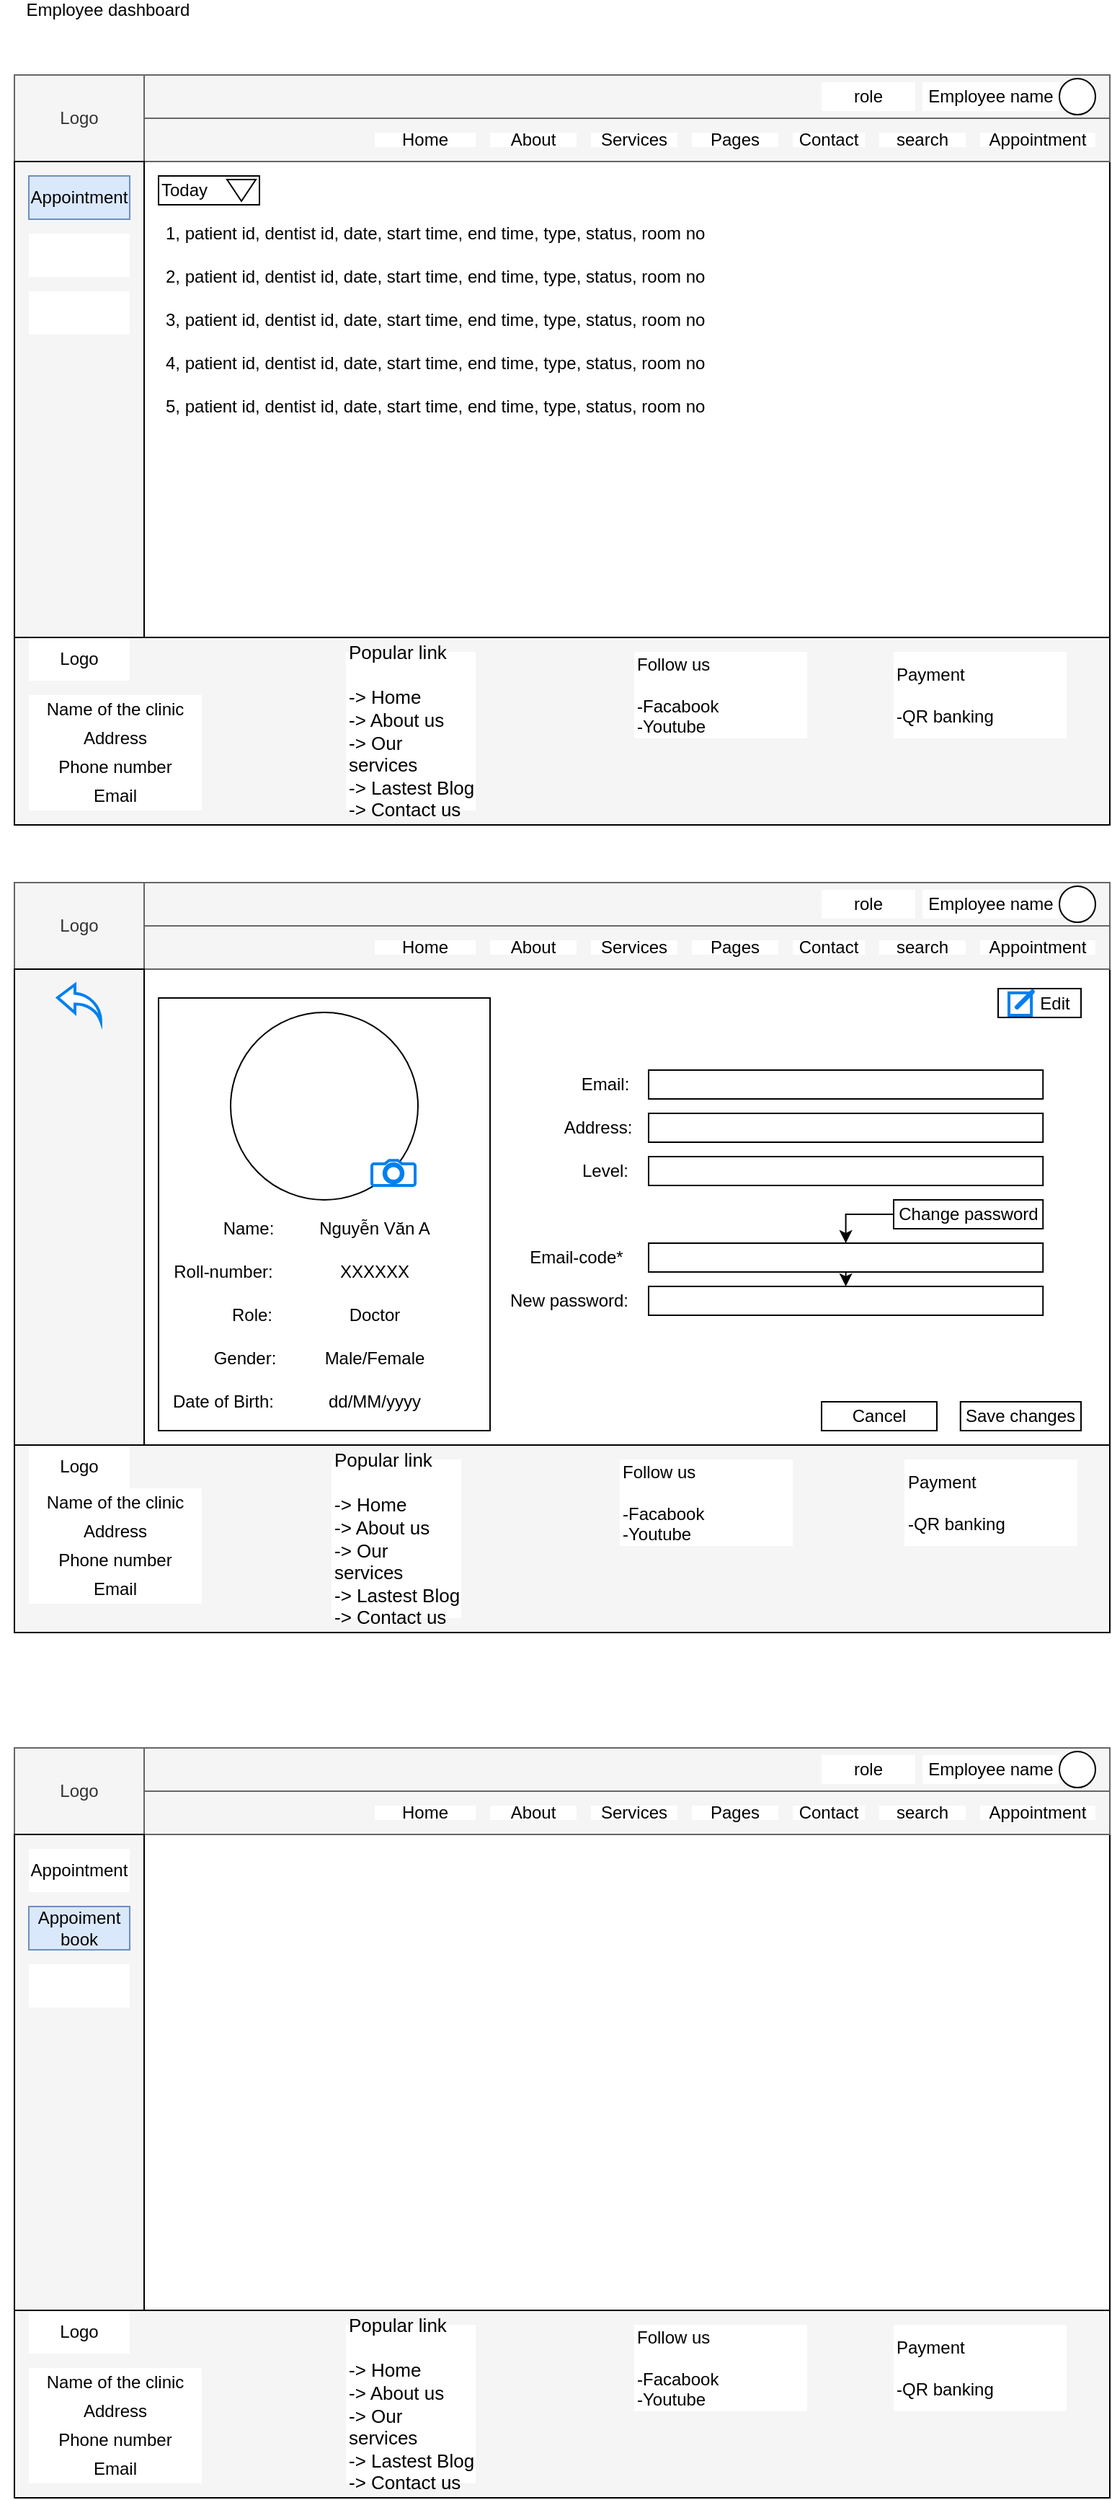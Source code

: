 <mxfile version="24.4.0" type="device">
  <diagram name="Page-1" id="k0tu-8JoDi0TnRKVN1S2">
    <mxGraphModel dx="1842" dy="1072" grid="1" gridSize="10" guides="1" tooltips="1" connect="1" arrows="1" fold="1" page="1" pageScale="1" pageWidth="850" pageHeight="1100" math="0" shadow="0">
      <root>
        <mxCell id="0" />
        <mxCell id="1" parent="0" />
        <mxCell id="kaYRoUPyHofxfCsmNQoP-1" value="" style="rounded=0;whiteSpace=wrap;html=1;" parent="1" vertex="1">
          <mxGeometry x="40" y="80" width="760" height="520" as="geometry" />
        </mxCell>
        <mxCell id="kaYRoUPyHofxfCsmNQoP-2" value="" style="rounded=0;whiteSpace=wrap;html=1;strokeColor=default;fillColor=#f5f5f5;fontColor=#333333;" parent="1" vertex="1">
          <mxGeometry x="40" y="470" width="760" height="130" as="geometry" />
        </mxCell>
        <mxCell id="kaYRoUPyHofxfCsmNQoP-3" value="header" style="rounded=0;whiteSpace=wrap;html=1;strokeColor=none;fillColor=#f5f5f5;fontColor=#333333;align=center;" parent="1" vertex="1">
          <mxGeometry x="40" y="80" width="760" height="60" as="geometry" />
        </mxCell>
        <mxCell id="kaYRoUPyHofxfCsmNQoP-4" value="Employee dashboard" style="rounded=0;whiteSpace=wrap;html=1;strokeColor=none;" parent="1" vertex="1">
          <mxGeometry x="30" y="30" width="150" height="10" as="geometry" />
        </mxCell>
        <mxCell id="kaYRoUPyHofxfCsmNQoP-5" value="Logo" style="rounded=0;whiteSpace=wrap;html=1;strokeColor=#666666;fillColor=#f5f5f5;fontColor=#333333;" parent="1" vertex="1">
          <mxGeometry x="40" y="80" width="90" height="60" as="geometry" />
        </mxCell>
        <mxCell id="kaYRoUPyHofxfCsmNQoP-6" value="" style="rounded=0;whiteSpace=wrap;html=1;strokeColor=#666666;fillColor=#f5f5f5;fontColor=#333333;" parent="1" vertex="1">
          <mxGeometry x="130" y="80" width="670" height="30" as="geometry" />
        </mxCell>
        <mxCell id="kaYRoUPyHofxfCsmNQoP-7" value="" style="rounded=0;whiteSpace=wrap;html=1;fillColor=#f5f5f5;fontColor=#333333;strokeColor=#666666;" parent="1" vertex="1">
          <mxGeometry x="130" y="110" width="670" height="30" as="geometry" />
        </mxCell>
        <mxCell id="kaYRoUPyHofxfCsmNQoP-8" value="Employee name" style="rounded=0;whiteSpace=wrap;html=1;strokeColor=none;" parent="1" vertex="1">
          <mxGeometry x="670" y="85" width="95" height="20" as="geometry" />
        </mxCell>
        <mxCell id="kaYRoUPyHofxfCsmNQoP-11" value="Appointment" style="rounded=0;whiteSpace=wrap;html=1;strokeColor=none;" parent="1" vertex="1">
          <mxGeometry x="710" y="120" width="80" height="10" as="geometry" />
        </mxCell>
        <mxCell id="kaYRoUPyHofxfCsmNQoP-12" value="search" style="rounded=0;whiteSpace=wrap;html=1;strokeColor=none;" parent="1" vertex="1">
          <mxGeometry x="640" y="120" width="60" height="10" as="geometry" />
        </mxCell>
        <mxCell id="kaYRoUPyHofxfCsmNQoP-14" value="Home" style="rounded=0;whiteSpace=wrap;html=1;strokeColor=none;" parent="1" vertex="1">
          <mxGeometry x="290" y="120" width="70" height="10" as="geometry" />
        </mxCell>
        <mxCell id="kaYRoUPyHofxfCsmNQoP-15" value="About" style="rounded=0;whiteSpace=wrap;html=1;strokeColor=none;" parent="1" vertex="1">
          <mxGeometry x="370" y="120" width="60" height="10" as="geometry" />
        </mxCell>
        <mxCell id="kaYRoUPyHofxfCsmNQoP-16" value="Services" style="rounded=0;whiteSpace=wrap;html=1;strokeColor=none;" parent="1" vertex="1">
          <mxGeometry x="440" y="120" width="60" height="10" as="geometry" />
        </mxCell>
        <mxCell id="kaYRoUPyHofxfCsmNQoP-17" value="Pages" style="rounded=0;whiteSpace=wrap;html=1;strokeColor=none;" parent="1" vertex="1">
          <mxGeometry x="510" y="120" width="60" height="10" as="geometry" />
        </mxCell>
        <mxCell id="kaYRoUPyHofxfCsmNQoP-18" value="Contact" style="rounded=0;whiteSpace=wrap;html=1;strokeColor=none;" parent="1" vertex="1">
          <mxGeometry x="580" y="120" width="50" height="10" as="geometry" />
        </mxCell>
        <mxCell id="kaYRoUPyHofxfCsmNQoP-20" value="" style="ellipse;whiteSpace=wrap;html=1;aspect=fixed;" parent="1" vertex="1">
          <mxGeometry x="765" y="82.5" width="25" height="25" as="geometry" />
        </mxCell>
        <mxCell id="kaYRoUPyHofxfCsmNQoP-21" value="Logo" style="rounded=0;whiteSpace=wrap;html=1;strokeColor=none;" parent="1" vertex="1">
          <mxGeometry x="50" y="470" width="70" height="30" as="geometry" />
        </mxCell>
        <mxCell id="kaYRoUPyHofxfCsmNQoP-22" value="" style="rounded=0;whiteSpace=wrap;html=1;fillColor=#f5f5f5;fontColor=#333333;strokeColor=default;" parent="1" vertex="1">
          <mxGeometry x="40" y="140" width="90" height="330" as="geometry" />
        </mxCell>
        <mxCell id="kaYRoUPyHofxfCsmNQoP-23" value="Appointment" style="rounded=0;whiteSpace=wrap;html=1;strokeColor=#6c8ebf;fillColor=#dae8fc;" parent="1" vertex="1">
          <mxGeometry x="50" y="150" width="70" height="30" as="geometry" />
        </mxCell>
        <mxCell id="kaYRoUPyHofxfCsmNQoP-24" value="" style="rounded=0;whiteSpace=wrap;html=1;strokeColor=none;" parent="1" vertex="1">
          <mxGeometry x="50" y="190" width="70" height="30" as="geometry" />
        </mxCell>
        <mxCell id="kaYRoUPyHofxfCsmNQoP-25" value="" style="rounded=0;whiteSpace=wrap;html=1;strokeColor=none;" parent="1" vertex="1">
          <mxGeometry x="50" y="230" width="70" height="30" as="geometry" />
        </mxCell>
        <mxCell id="kaYRoUPyHofxfCsmNQoP-27" value="role" style="rounded=0;whiteSpace=wrap;html=1;strokeColor=none;" parent="1" vertex="1">
          <mxGeometry x="600" y="85" width="65" height="20" as="geometry" />
        </mxCell>
        <mxCell id="kaYRoUPyHofxfCsmNQoP-30" value="" style="rounded=0;whiteSpace=wrap;html=1;" parent="1" vertex="1">
          <mxGeometry x="40" y="640" width="760" height="520" as="geometry" />
        </mxCell>
        <mxCell id="kaYRoUPyHofxfCsmNQoP-31" value="" style="rounded=0;whiteSpace=wrap;html=1;strokeColor=default;fillColor=#f5f5f5;fontColor=#333333;" parent="1" vertex="1">
          <mxGeometry x="40" y="1030" width="760" height="130" as="geometry" />
        </mxCell>
        <mxCell id="kaYRoUPyHofxfCsmNQoP-32" value="header" style="rounded=0;whiteSpace=wrap;html=1;strokeColor=none;fillColor=#f5f5f5;fontColor=#333333;align=center;" parent="1" vertex="1">
          <mxGeometry x="40" y="640" width="760" height="60" as="geometry" />
        </mxCell>
        <mxCell id="kaYRoUPyHofxfCsmNQoP-33" value="Logo" style="rounded=0;whiteSpace=wrap;html=1;strokeColor=#666666;fillColor=#f5f5f5;fontColor=#333333;" parent="1" vertex="1">
          <mxGeometry x="40" y="640" width="90" height="60" as="geometry" />
        </mxCell>
        <mxCell id="kaYRoUPyHofxfCsmNQoP-34" value="" style="rounded=0;whiteSpace=wrap;html=1;strokeColor=#666666;fillColor=#f5f5f5;fontColor=#333333;" parent="1" vertex="1">
          <mxGeometry x="130" y="640" width="670" height="30" as="geometry" />
        </mxCell>
        <mxCell id="kaYRoUPyHofxfCsmNQoP-35" value="" style="rounded=0;whiteSpace=wrap;html=1;fillColor=#f5f5f5;fontColor=#333333;strokeColor=#666666;" parent="1" vertex="1">
          <mxGeometry x="130" y="670" width="670" height="30" as="geometry" />
        </mxCell>
        <mxCell id="kaYRoUPyHofxfCsmNQoP-36" value="Employee name" style="rounded=0;whiteSpace=wrap;html=1;strokeColor=none;" parent="1" vertex="1">
          <mxGeometry x="670" y="645" width="95" height="20" as="geometry" />
        </mxCell>
        <mxCell id="kaYRoUPyHofxfCsmNQoP-37" value="Appointment" style="rounded=0;whiteSpace=wrap;html=1;strokeColor=none;" parent="1" vertex="1">
          <mxGeometry x="710" y="680" width="80" height="10" as="geometry" />
        </mxCell>
        <mxCell id="kaYRoUPyHofxfCsmNQoP-38" value="search" style="rounded=0;whiteSpace=wrap;html=1;strokeColor=none;" parent="1" vertex="1">
          <mxGeometry x="640" y="680" width="60" height="10" as="geometry" />
        </mxCell>
        <mxCell id="kaYRoUPyHofxfCsmNQoP-39" value="Home" style="rounded=0;whiteSpace=wrap;html=1;strokeColor=none;" parent="1" vertex="1">
          <mxGeometry x="290" y="680" width="70" height="10" as="geometry" />
        </mxCell>
        <mxCell id="kaYRoUPyHofxfCsmNQoP-40" value="About" style="rounded=0;whiteSpace=wrap;html=1;strokeColor=none;" parent="1" vertex="1">
          <mxGeometry x="370" y="680" width="60" height="10" as="geometry" />
        </mxCell>
        <mxCell id="kaYRoUPyHofxfCsmNQoP-41" value="Services" style="rounded=0;whiteSpace=wrap;html=1;strokeColor=none;" parent="1" vertex="1">
          <mxGeometry x="440" y="680" width="60" height="10" as="geometry" />
        </mxCell>
        <mxCell id="kaYRoUPyHofxfCsmNQoP-42" value="Pages" style="rounded=0;whiteSpace=wrap;html=1;strokeColor=none;" parent="1" vertex="1">
          <mxGeometry x="510" y="680" width="60" height="10" as="geometry" />
        </mxCell>
        <mxCell id="kaYRoUPyHofxfCsmNQoP-43" value="Contact" style="rounded=0;whiteSpace=wrap;html=1;strokeColor=none;" parent="1" vertex="1">
          <mxGeometry x="580" y="680" width="50" height="10" as="geometry" />
        </mxCell>
        <mxCell id="kaYRoUPyHofxfCsmNQoP-44" value="" style="ellipse;whiteSpace=wrap;html=1;aspect=fixed;" parent="1" vertex="1">
          <mxGeometry x="765" y="642.5" width="25" height="25" as="geometry" />
        </mxCell>
        <mxCell id="kaYRoUPyHofxfCsmNQoP-45" value="Logo" style="rounded=0;whiteSpace=wrap;html=1;strokeColor=none;" parent="1" vertex="1">
          <mxGeometry x="50" y="1030" width="70" height="30" as="geometry" />
        </mxCell>
        <mxCell id="kaYRoUPyHofxfCsmNQoP-46" value="" style="rounded=0;whiteSpace=wrap;html=1;fillColor=#f5f5f5;fontColor=#333333;strokeColor=default;" parent="1" vertex="1">
          <mxGeometry x="40" y="700" width="90" height="330" as="geometry" />
        </mxCell>
        <mxCell id="kaYRoUPyHofxfCsmNQoP-50" value="role" style="rounded=0;whiteSpace=wrap;html=1;strokeColor=none;" parent="1" vertex="1">
          <mxGeometry x="600" y="645" width="65" height="20" as="geometry" />
        </mxCell>
        <mxCell id="kaYRoUPyHofxfCsmNQoP-51" value="" style="rounded=0;whiteSpace=wrap;html=1;" parent="1" vertex="1">
          <mxGeometry x="140" y="720" width="230" height="300" as="geometry" />
        </mxCell>
        <mxCell id="kaYRoUPyHofxfCsmNQoP-52" value="" style="ellipse;whiteSpace=wrap;html=1;aspect=fixed;" parent="1" vertex="1">
          <mxGeometry x="190" y="730" width="130" height="130" as="geometry" />
        </mxCell>
        <mxCell id="kaYRoUPyHofxfCsmNQoP-53" value="Name:" style="rounded=0;whiteSpace=wrap;html=1;strokeColor=none;" parent="1" vertex="1">
          <mxGeometry x="180" y="870" width="45" height="20" as="geometry" />
        </mxCell>
        <mxCell id="kaYRoUPyHofxfCsmNQoP-54" value="Roll-number:" style="rounded=0;whiteSpace=wrap;html=1;strokeColor=none;" parent="1" vertex="1">
          <mxGeometry x="145" y="900" width="80" height="20" as="geometry" />
        </mxCell>
        <mxCell id="kaYRoUPyHofxfCsmNQoP-55" value="Role:" style="rounded=0;whiteSpace=wrap;html=1;strokeColor=none;" parent="1" vertex="1">
          <mxGeometry x="185" y="930" width="40" height="20" as="geometry" />
        </mxCell>
        <mxCell id="kaYRoUPyHofxfCsmNQoP-56" value="Gender:" style="rounded=0;whiteSpace=wrap;html=1;strokeColor=none;" parent="1" vertex="1">
          <mxGeometry x="175" y="960" width="50" height="20" as="geometry" />
        </mxCell>
        <mxCell id="kaYRoUPyHofxfCsmNQoP-57" value="Date of Birth:" style="rounded=0;whiteSpace=wrap;html=1;strokeColor=none;" parent="1" vertex="1">
          <mxGeometry x="145" y="990" width="80" height="20" as="geometry" />
        </mxCell>
        <mxCell id="kaYRoUPyHofxfCsmNQoP-58" value="Nguyễn Văn A" style="rounded=0;whiteSpace=wrap;html=1;strokeColor=none;" parent="1" vertex="1">
          <mxGeometry x="230" y="870" width="120" height="20" as="geometry" />
        </mxCell>
        <mxCell id="kaYRoUPyHofxfCsmNQoP-59" value="XXXXXX" style="rounded=0;whiteSpace=wrap;html=1;strokeColor=none;" parent="1" vertex="1">
          <mxGeometry x="230" y="900" width="120" height="20" as="geometry" />
        </mxCell>
        <mxCell id="kaYRoUPyHofxfCsmNQoP-60" value="Doctor" style="rounded=0;whiteSpace=wrap;html=1;strokeColor=none;" parent="1" vertex="1">
          <mxGeometry x="230" y="930" width="120" height="20" as="geometry" />
        </mxCell>
        <mxCell id="kaYRoUPyHofxfCsmNQoP-61" value="Male/Female" style="rounded=0;whiteSpace=wrap;html=1;strokeColor=none;" parent="1" vertex="1">
          <mxGeometry x="230" y="960" width="120" height="20" as="geometry" />
        </mxCell>
        <mxCell id="kaYRoUPyHofxfCsmNQoP-62" value="dd/MM/yyyy" style="rounded=0;whiteSpace=wrap;html=1;strokeColor=none;" parent="1" vertex="1">
          <mxGeometry x="230" y="990" width="120" height="20" as="geometry" />
        </mxCell>
        <mxCell id="kaYRoUPyHofxfCsmNQoP-69" value="" style="rounded=0;whiteSpace=wrap;html=1;" parent="1" vertex="1">
          <mxGeometry x="480" y="770" width="273.62" height="20" as="geometry" />
        </mxCell>
        <mxCell id="kaYRoUPyHofxfCsmNQoP-70" value="" style="rounded=0;whiteSpace=wrap;html=1;" parent="1" vertex="1">
          <mxGeometry x="480" y="800" width="273.62" height="20" as="geometry" />
        </mxCell>
        <mxCell id="kaYRoUPyHofxfCsmNQoP-71" value="" style="rounded=0;whiteSpace=wrap;html=1;" parent="1" vertex="1">
          <mxGeometry x="480" y="830" width="273.62" height="20" as="geometry" />
        </mxCell>
        <mxCell id="kaYRoUPyHofxfCsmNQoP-91" style="edgeStyle=orthogonalEdgeStyle;rounded=0;orthogonalLoop=1;jettySize=auto;html=1;exitX=0;exitY=0.5;exitDx=0;exitDy=0;entryX=0.5;entryY=0;entryDx=0;entryDy=0;" parent="1" source="kaYRoUPyHofxfCsmNQoP-72" target="kaYRoUPyHofxfCsmNQoP-73" edge="1">
          <mxGeometry relative="1" as="geometry" />
        </mxCell>
        <mxCell id="kaYRoUPyHofxfCsmNQoP-72" value="Change password" style="rounded=0;whiteSpace=wrap;html=1;" parent="1" vertex="1">
          <mxGeometry x="650" y="860" width="103.62" height="20" as="geometry" />
        </mxCell>
        <mxCell id="kaYRoUPyHofxfCsmNQoP-97" style="edgeStyle=orthogonalEdgeStyle;rounded=0;orthogonalLoop=1;jettySize=auto;html=1;exitX=0.5;exitY=1;exitDx=0;exitDy=0;entryX=0.5;entryY=0;entryDx=0;entryDy=0;" parent="1" source="kaYRoUPyHofxfCsmNQoP-73" target="kaYRoUPyHofxfCsmNQoP-94" edge="1">
          <mxGeometry relative="1" as="geometry" />
        </mxCell>
        <mxCell id="kaYRoUPyHofxfCsmNQoP-73" value="" style="rounded=0;whiteSpace=wrap;html=1;" parent="1" vertex="1">
          <mxGeometry x="480" y="890" width="273.62" height="20" as="geometry" />
        </mxCell>
        <mxCell id="kaYRoUPyHofxfCsmNQoP-74" value="Save changes" style="rounded=0;whiteSpace=wrap;html=1;" parent="1" vertex="1">
          <mxGeometry x="696.38" y="1000" width="83.62" height="20" as="geometry" />
        </mxCell>
        <mxCell id="kaYRoUPyHofxfCsmNQoP-75" value="Cancel" style="rounded=0;whiteSpace=wrap;html=1;rotation=0;gradientColor=none;" parent="1" vertex="1">
          <mxGeometry x="600" y="1000" width="80" height="20" as="geometry" />
        </mxCell>
        <mxCell id="kaYRoUPyHofxfCsmNQoP-76" value="Email:" style="rounded=0;whiteSpace=wrap;html=1;strokeColor=none;" parent="1" vertex="1">
          <mxGeometry x="430" y="770" width="40" height="20" as="geometry" />
        </mxCell>
        <mxCell id="kaYRoUPyHofxfCsmNQoP-77" value="Address:" style="rounded=0;whiteSpace=wrap;html=1;strokeColor=none;" parent="1" vertex="1">
          <mxGeometry x="420" y="800" width="50" height="20" as="geometry" />
        </mxCell>
        <mxCell id="kaYRoUPyHofxfCsmNQoP-78" value="Level:" style="rounded=0;whiteSpace=wrap;html=1;strokeColor=none;" parent="1" vertex="1">
          <mxGeometry x="430" y="830" width="40" height="20" as="geometry" />
        </mxCell>
        <mxCell id="kaYRoUPyHofxfCsmNQoP-84" value="Edit&amp;nbsp;&amp;nbsp;" style="rounded=0;whiteSpace=wrap;html=1;align=right;" parent="1" vertex="1">
          <mxGeometry x="722.5" y="713.5" width="57.5" height="20" as="geometry" />
        </mxCell>
        <mxCell id="kaYRoUPyHofxfCsmNQoP-85" value="" style="html=1;verticalLabelPosition=bottom;align=center;labelBackgroundColor=#ffffff;verticalAlign=top;strokeWidth=2;strokeColor=#0080F0;shadow=0;dashed=0;shape=mxgraph.ios7.icons.edit;fontSize=12;" parent="1" vertex="1">
          <mxGeometry x="730" y="715" width="17" height="17" as="geometry" />
        </mxCell>
        <mxCell id="kaYRoUPyHofxfCsmNQoP-89" value="Email-code*" style="rounded=0;whiteSpace=wrap;html=1;strokeColor=none;" parent="1" vertex="1">
          <mxGeometry x="390" y="890" width="80" height="20" as="geometry" />
        </mxCell>
        <mxCell id="kaYRoUPyHofxfCsmNQoP-94" value="" style="rounded=0;whiteSpace=wrap;html=1;" parent="1" vertex="1">
          <mxGeometry x="480" y="920" width="273.62" height="20" as="geometry" />
        </mxCell>
        <mxCell id="kaYRoUPyHofxfCsmNQoP-95" value="New password:" style="rounded=0;whiteSpace=wrap;html=1;strokeColor=none;" parent="1" vertex="1">
          <mxGeometry x="380" y="920" width="90" height="20" as="geometry" />
        </mxCell>
        <mxCell id="kaYRoUPyHofxfCsmNQoP-99" value="Name of the clinic" style="rounded=0;whiteSpace=wrap;html=1;strokeColor=none;" parent="1" vertex="1">
          <mxGeometry x="50" y="510" width="120" height="20" as="geometry" />
        </mxCell>
        <mxCell id="kaYRoUPyHofxfCsmNQoP-100" value="Address" style="rounded=0;whiteSpace=wrap;html=1;strokeColor=none;" parent="1" vertex="1">
          <mxGeometry x="50" y="530" width="120" height="20" as="geometry" />
        </mxCell>
        <mxCell id="kaYRoUPyHofxfCsmNQoP-101" value="Phone number" style="rounded=0;whiteSpace=wrap;html=1;strokeColor=none;" parent="1" vertex="1">
          <mxGeometry x="50" y="550" width="120" height="20" as="geometry" />
        </mxCell>
        <mxCell id="kaYRoUPyHofxfCsmNQoP-102" value="Email" style="rounded=0;whiteSpace=wrap;html=1;strokeColor=none;" parent="1" vertex="1">
          <mxGeometry x="50" y="570" width="120" height="20" as="geometry" />
        </mxCell>
        <mxCell id="kaYRoUPyHofxfCsmNQoP-104" value="Name of the clinic" style="rounded=0;whiteSpace=wrap;html=1;strokeColor=none;" parent="1" vertex="1">
          <mxGeometry x="50" y="1060" width="120" height="20" as="geometry" />
        </mxCell>
        <mxCell id="kaYRoUPyHofxfCsmNQoP-105" value="Address" style="rounded=0;whiteSpace=wrap;html=1;strokeColor=none;" parent="1" vertex="1">
          <mxGeometry x="50" y="1080" width="120" height="20" as="geometry" />
        </mxCell>
        <mxCell id="kaYRoUPyHofxfCsmNQoP-106" value="Phone number" style="rounded=0;whiteSpace=wrap;html=1;strokeColor=none;" parent="1" vertex="1">
          <mxGeometry x="50" y="1100" width="120" height="20" as="geometry" />
        </mxCell>
        <mxCell id="kaYRoUPyHofxfCsmNQoP-107" value="Email" style="rounded=0;whiteSpace=wrap;html=1;strokeColor=none;" parent="1" vertex="1">
          <mxGeometry x="50" y="1120" width="120" height="20" as="geometry" />
        </mxCell>
        <mxCell id="kaYRoUPyHofxfCsmNQoP-108" value="&lt;font style=&quot;font-size: 13px;&quot;&gt;Popular link&lt;/font&gt;&lt;div style=&quot;font-size: 13px;&quot;&gt;&lt;br&gt;&lt;div&gt;-&amp;gt; Home&lt;/div&gt;&lt;div&gt;-&amp;gt; About us&lt;/div&gt;&lt;div&gt;-&amp;gt; Our services&lt;/div&gt;&lt;div&gt;-&amp;gt; Lastest Blog&lt;/div&gt;&lt;div&gt;-&amp;gt; Contact us&lt;/div&gt;&lt;/div&gt;" style="rounded=0;whiteSpace=wrap;html=1;align=left;strokeColor=none;" parent="1" vertex="1">
          <mxGeometry x="270" y="480" width="90" height="110" as="geometry" />
        </mxCell>
        <mxCell id="kaYRoUPyHofxfCsmNQoP-109" value="Follow us&lt;div&gt;&lt;br&gt;&lt;/div&gt;&lt;div&gt;-Facabook&lt;/div&gt;&lt;div&gt;-Youtube&lt;/div&gt;" style="rounded=0;whiteSpace=wrap;html=1;align=left;strokeColor=none;" parent="1" vertex="1">
          <mxGeometry x="470" y="480" width="120" height="60" as="geometry" />
        </mxCell>
        <mxCell id="kaYRoUPyHofxfCsmNQoP-110" value="Payment&lt;div&gt;&lt;br&gt;&lt;/div&gt;&lt;div&gt;-QR banking&lt;/div&gt;" style="rounded=0;whiteSpace=wrap;html=1;align=left;strokeColor=none;" parent="1" vertex="1">
          <mxGeometry x="650" y="480" width="120" height="60" as="geometry" />
        </mxCell>
        <mxCell id="kaYRoUPyHofxfCsmNQoP-111" value="" style="html=1;verticalLabelPosition=bottom;align=center;labelBackgroundColor=#ffffff;verticalAlign=top;strokeWidth=2;strokeColor=#0080F0;shadow=0;dashed=0;shape=mxgraph.ios7.icons.camera;" parent="1" vertex="1">
          <mxGeometry x="288" y="832.6" width="30" height="17.4" as="geometry" />
        </mxCell>
        <mxCell id="kaYRoUPyHofxfCsmNQoP-116" value="&lt;font style=&quot;font-size: 13px;&quot;&gt;Popular link&lt;/font&gt;&lt;div style=&quot;font-size: 13px;&quot;&gt;&lt;br&gt;&lt;div&gt;-&amp;gt; Home&lt;/div&gt;&lt;div&gt;-&amp;gt; About us&lt;/div&gt;&lt;div&gt;-&amp;gt; Our services&lt;/div&gt;&lt;div&gt;-&amp;gt; Lastest Blog&lt;/div&gt;&lt;div&gt;-&amp;gt; Contact us&lt;/div&gt;&lt;/div&gt;" style="rounded=0;whiteSpace=wrap;html=1;align=left;strokeColor=none;" parent="1" vertex="1">
          <mxGeometry x="260" y="1040" width="90" height="110" as="geometry" />
        </mxCell>
        <mxCell id="kaYRoUPyHofxfCsmNQoP-117" value="Follow us&lt;div&gt;&lt;br&gt;&lt;/div&gt;&lt;div&gt;-Facabook&lt;/div&gt;&lt;div&gt;-Youtube&lt;/div&gt;" style="rounded=0;whiteSpace=wrap;html=1;align=left;strokeColor=none;" parent="1" vertex="1">
          <mxGeometry x="460" y="1040" width="120" height="60" as="geometry" />
        </mxCell>
        <mxCell id="kaYRoUPyHofxfCsmNQoP-118" value="Payment&lt;div&gt;&lt;br&gt;&lt;/div&gt;&lt;div&gt;-QR banking&lt;/div&gt;" style="rounded=0;whiteSpace=wrap;html=1;align=left;strokeColor=none;" parent="1" vertex="1">
          <mxGeometry x="657.5" y="1040" width="120" height="60" as="geometry" />
        </mxCell>
        <mxCell id="kaYRoUPyHofxfCsmNQoP-119" value="" style="html=1;verticalLabelPosition=bottom;align=center;labelBackgroundColor=#ffffff;verticalAlign=top;strokeWidth=2;strokeColor=#0080F0;shadow=0;dashed=0;shape=mxgraph.ios7.icons.back;" parent="1" vertex="1">
          <mxGeometry x="70" y="710.75" width="30" height="25.5" as="geometry" />
        </mxCell>
        <mxCell id="1xwqfClV_x3DvjiMqpP7-1" value="" style="rounded=0;whiteSpace=wrap;html=1;" parent="1" vertex="1">
          <mxGeometry x="40" y="1240" width="760" height="520" as="geometry" />
        </mxCell>
        <mxCell id="1xwqfClV_x3DvjiMqpP7-2" value="" style="rounded=0;whiteSpace=wrap;html=1;strokeColor=default;fillColor=#f5f5f5;fontColor=#333333;" parent="1" vertex="1">
          <mxGeometry x="40" y="1630" width="760" height="130" as="geometry" />
        </mxCell>
        <mxCell id="1xwqfClV_x3DvjiMqpP7-3" value="header" style="rounded=0;whiteSpace=wrap;html=1;strokeColor=none;fillColor=#f5f5f5;fontColor=#333333;align=center;" parent="1" vertex="1">
          <mxGeometry x="40" y="1240" width="760" height="60" as="geometry" />
        </mxCell>
        <mxCell id="1xwqfClV_x3DvjiMqpP7-4" value="Logo" style="rounded=0;whiteSpace=wrap;html=1;strokeColor=#666666;fillColor=#f5f5f5;fontColor=#333333;" parent="1" vertex="1">
          <mxGeometry x="40" y="1240" width="90" height="60" as="geometry" />
        </mxCell>
        <mxCell id="1xwqfClV_x3DvjiMqpP7-5" value="" style="rounded=0;whiteSpace=wrap;html=1;strokeColor=#666666;fillColor=#f5f5f5;fontColor=#333333;" parent="1" vertex="1">
          <mxGeometry x="130" y="1240" width="670" height="30" as="geometry" />
        </mxCell>
        <mxCell id="1xwqfClV_x3DvjiMqpP7-6" value="" style="rounded=0;whiteSpace=wrap;html=1;fillColor=#f5f5f5;fontColor=#333333;strokeColor=#666666;" parent="1" vertex="1">
          <mxGeometry x="130" y="1270" width="670" height="30" as="geometry" />
        </mxCell>
        <mxCell id="1xwqfClV_x3DvjiMqpP7-7" value="Employee name" style="rounded=0;whiteSpace=wrap;html=1;strokeColor=none;" parent="1" vertex="1">
          <mxGeometry x="670" y="1245" width="95" height="20" as="geometry" />
        </mxCell>
        <mxCell id="1xwqfClV_x3DvjiMqpP7-8" value="Appointment" style="rounded=0;whiteSpace=wrap;html=1;strokeColor=none;" parent="1" vertex="1">
          <mxGeometry x="710" y="1280" width="80" height="10" as="geometry" />
        </mxCell>
        <mxCell id="1xwqfClV_x3DvjiMqpP7-9" value="search" style="rounded=0;whiteSpace=wrap;html=1;strokeColor=none;" parent="1" vertex="1">
          <mxGeometry x="640" y="1280" width="60" height="10" as="geometry" />
        </mxCell>
        <mxCell id="1xwqfClV_x3DvjiMqpP7-10" value="Home" style="rounded=0;whiteSpace=wrap;html=1;strokeColor=none;" parent="1" vertex="1">
          <mxGeometry x="290" y="1280" width="70" height="10" as="geometry" />
        </mxCell>
        <mxCell id="1xwqfClV_x3DvjiMqpP7-11" value="About" style="rounded=0;whiteSpace=wrap;html=1;strokeColor=none;" parent="1" vertex="1">
          <mxGeometry x="370" y="1280" width="60" height="10" as="geometry" />
        </mxCell>
        <mxCell id="1xwqfClV_x3DvjiMqpP7-12" value="Services" style="rounded=0;whiteSpace=wrap;html=1;strokeColor=none;" parent="1" vertex="1">
          <mxGeometry x="440" y="1280" width="60" height="10" as="geometry" />
        </mxCell>
        <mxCell id="1xwqfClV_x3DvjiMqpP7-13" value="Pages" style="rounded=0;whiteSpace=wrap;html=1;strokeColor=none;" parent="1" vertex="1">
          <mxGeometry x="510" y="1280" width="60" height="10" as="geometry" />
        </mxCell>
        <mxCell id="1xwqfClV_x3DvjiMqpP7-14" value="Contact" style="rounded=0;whiteSpace=wrap;html=1;strokeColor=none;" parent="1" vertex="1">
          <mxGeometry x="580" y="1280" width="50" height="10" as="geometry" />
        </mxCell>
        <mxCell id="1xwqfClV_x3DvjiMqpP7-15" value="" style="ellipse;whiteSpace=wrap;html=1;aspect=fixed;" parent="1" vertex="1">
          <mxGeometry x="765" y="1242.5" width="25" height="25" as="geometry" />
        </mxCell>
        <mxCell id="1xwqfClV_x3DvjiMqpP7-16" value="Logo" style="rounded=0;whiteSpace=wrap;html=1;strokeColor=none;" parent="1" vertex="1">
          <mxGeometry x="50" y="1630" width="70" height="30" as="geometry" />
        </mxCell>
        <mxCell id="1xwqfClV_x3DvjiMqpP7-17" value="" style="rounded=0;whiteSpace=wrap;html=1;fillColor=#f5f5f5;fontColor=#333333;strokeColor=default;" parent="1" vertex="1">
          <mxGeometry x="40" y="1300" width="90" height="330" as="geometry" />
        </mxCell>
        <mxCell id="1xwqfClV_x3DvjiMqpP7-18" value="Appointment" style="rounded=0;whiteSpace=wrap;html=1;strokeColor=none;" parent="1" vertex="1">
          <mxGeometry x="50" y="1310" width="70" height="30" as="geometry" />
        </mxCell>
        <mxCell id="1xwqfClV_x3DvjiMqpP7-19" value="Appoiment book" style="rounded=0;whiteSpace=wrap;html=1;strokeColor=#6c8ebf;fillColor=#dae8fc;" parent="1" vertex="1">
          <mxGeometry x="50" y="1350" width="70" height="30" as="geometry" />
        </mxCell>
        <mxCell id="1xwqfClV_x3DvjiMqpP7-20" value="" style="rounded=0;whiteSpace=wrap;html=1;strokeColor=none;" parent="1" vertex="1">
          <mxGeometry x="50" y="1390" width="70" height="30" as="geometry" />
        </mxCell>
        <mxCell id="1xwqfClV_x3DvjiMqpP7-21" value="role" style="rounded=0;whiteSpace=wrap;html=1;strokeColor=none;" parent="1" vertex="1">
          <mxGeometry x="600" y="1245" width="65" height="20" as="geometry" />
        </mxCell>
        <mxCell id="1xwqfClV_x3DvjiMqpP7-22" value="Name of the clinic" style="rounded=0;whiteSpace=wrap;html=1;strokeColor=none;" parent="1" vertex="1">
          <mxGeometry x="50" y="1670" width="120" height="20" as="geometry" />
        </mxCell>
        <mxCell id="1xwqfClV_x3DvjiMqpP7-23" value="Address" style="rounded=0;whiteSpace=wrap;html=1;strokeColor=none;" parent="1" vertex="1">
          <mxGeometry x="50" y="1690" width="120" height="20" as="geometry" />
        </mxCell>
        <mxCell id="1xwqfClV_x3DvjiMqpP7-24" value="Phone number" style="rounded=0;whiteSpace=wrap;html=1;strokeColor=none;" parent="1" vertex="1">
          <mxGeometry x="50" y="1710" width="120" height="20" as="geometry" />
        </mxCell>
        <mxCell id="1xwqfClV_x3DvjiMqpP7-25" value="Email" style="rounded=0;whiteSpace=wrap;html=1;strokeColor=none;" parent="1" vertex="1">
          <mxGeometry x="50" y="1730" width="120" height="20" as="geometry" />
        </mxCell>
        <mxCell id="1xwqfClV_x3DvjiMqpP7-26" value="&lt;font style=&quot;font-size: 13px;&quot;&gt;Popular link&lt;/font&gt;&lt;div style=&quot;font-size: 13px;&quot;&gt;&lt;br&gt;&lt;div&gt;-&amp;gt; Home&lt;/div&gt;&lt;div&gt;-&amp;gt; About us&lt;/div&gt;&lt;div&gt;-&amp;gt; Our services&lt;/div&gt;&lt;div&gt;-&amp;gt; Lastest Blog&lt;/div&gt;&lt;div&gt;-&amp;gt; Contact us&lt;/div&gt;&lt;/div&gt;" style="rounded=0;whiteSpace=wrap;html=1;align=left;strokeColor=none;" parent="1" vertex="1">
          <mxGeometry x="270" y="1640" width="90" height="110" as="geometry" />
        </mxCell>
        <mxCell id="1xwqfClV_x3DvjiMqpP7-27" value="Follow us&lt;div&gt;&lt;br&gt;&lt;/div&gt;&lt;div&gt;-Facabook&lt;/div&gt;&lt;div&gt;-Youtube&lt;/div&gt;" style="rounded=0;whiteSpace=wrap;html=1;align=left;strokeColor=none;" parent="1" vertex="1">
          <mxGeometry x="470" y="1640" width="120" height="60" as="geometry" />
        </mxCell>
        <mxCell id="1xwqfClV_x3DvjiMqpP7-28" value="Payment&lt;div&gt;&lt;br&gt;&lt;/div&gt;&lt;div&gt;-QR banking&lt;/div&gt;" style="rounded=0;whiteSpace=wrap;html=1;align=left;strokeColor=none;" parent="1" vertex="1">
          <mxGeometry x="650" y="1640" width="120" height="60" as="geometry" />
        </mxCell>
        <mxCell id="F-968YT1H_lC1eH4sWaF-1" value="Today" style="rounded=0;whiteSpace=wrap;html=1;align=left;" vertex="1" parent="1">
          <mxGeometry x="140" y="150" width="70" height="20" as="geometry" />
        </mxCell>
        <mxCell id="F-968YT1H_lC1eH4sWaF-2" value="" style="triangle;whiteSpace=wrap;html=1;rotation=90;" vertex="1" parent="1">
          <mxGeometry x="190" y="150" width="15" height="20" as="geometry" />
        </mxCell>
        <mxCell id="F-968YT1H_lC1eH4sWaF-3" value="1, patient id, dentist id, date, start time, end time, type, status, room no" style="rounded=0;whiteSpace=wrap;html=1;align=left;strokeColor=none;" vertex="1" parent="1">
          <mxGeometry x="142.5" y="180" width="627.5" height="20" as="geometry" />
        </mxCell>
        <mxCell id="F-968YT1H_lC1eH4sWaF-4" value="2, patient id, dentist id, date, start time, end time, type, status, room no" style="rounded=0;whiteSpace=wrap;html=1;align=left;strokeColor=none;" vertex="1" parent="1">
          <mxGeometry x="142.5" y="210" width="627.5" height="20" as="geometry" />
        </mxCell>
        <mxCell id="F-968YT1H_lC1eH4sWaF-5" value="3, patient id, dentist id, date, start time, end time, type, status, room no" style="rounded=0;whiteSpace=wrap;html=1;align=left;strokeColor=none;" vertex="1" parent="1">
          <mxGeometry x="142.5" y="240" width="627.5" height="20" as="geometry" />
        </mxCell>
        <mxCell id="F-968YT1H_lC1eH4sWaF-6" value="4, patient id, dentist id, date, start time, end time, type, status, room no" style="rounded=0;whiteSpace=wrap;html=1;align=left;strokeColor=none;" vertex="1" parent="1">
          <mxGeometry x="142.5" y="270" width="627.5" height="20" as="geometry" />
        </mxCell>
        <mxCell id="F-968YT1H_lC1eH4sWaF-7" value="5, patient id, dentist id, date, start time, end time, type, status, room no" style="rounded=0;whiteSpace=wrap;html=1;align=left;strokeColor=none;" vertex="1" parent="1">
          <mxGeometry x="142.5" y="300" width="627.5" height="20" as="geometry" />
        </mxCell>
      </root>
    </mxGraphModel>
  </diagram>
</mxfile>
